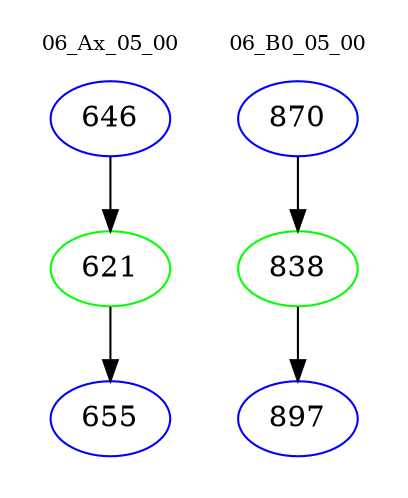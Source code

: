 digraph{
subgraph cluster_0 {
color = white
label = "06_Ax_05_00";
fontsize=10;
T0_646 [label="646", color="blue"]
T0_646 -> T0_621 [color="black"]
T0_621 [label="621", color="green"]
T0_621 -> T0_655 [color="black"]
T0_655 [label="655", color="blue"]
}
subgraph cluster_1 {
color = white
label = "06_B0_05_00";
fontsize=10;
T1_870 [label="870", color="blue"]
T1_870 -> T1_838 [color="black"]
T1_838 [label="838", color="green"]
T1_838 -> T1_897 [color="black"]
T1_897 [label="897", color="blue"]
}
}
